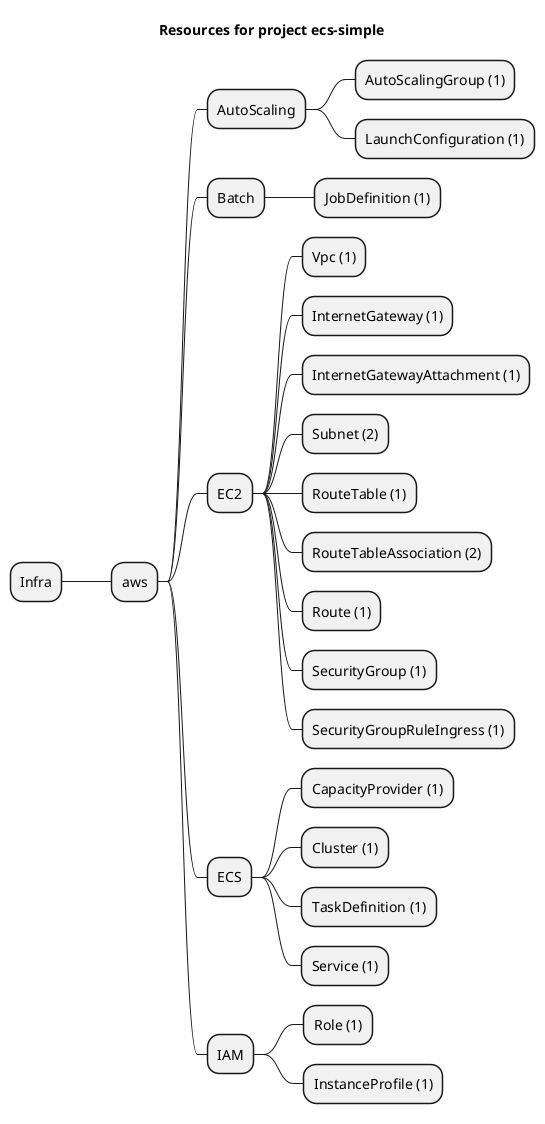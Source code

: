 @startmindmap
title Resources for project ecs-simple
skinparam monochrome true
+ Infra
++ aws
+++ AutoScaling
++++ AutoScalingGroup (1)
++++ LaunchConfiguration (1)
+++ Batch
++++ JobDefinition (1)
+++ EC2
++++ Vpc (1)
++++ InternetGateway (1)
++++ InternetGatewayAttachment (1)
++++ Subnet (2)
++++ RouteTable (1)
++++ RouteTableAssociation (2)
++++ Route (1)
++++ SecurityGroup (1)
++++ SecurityGroupRuleIngress (1)
+++ ECS
++++ CapacityProvider (1)
++++ Cluster (1)
++++ TaskDefinition (1)
++++ Service (1)
+++ IAM
++++ Role (1)
++++ InstanceProfile (1)
@endmindmap